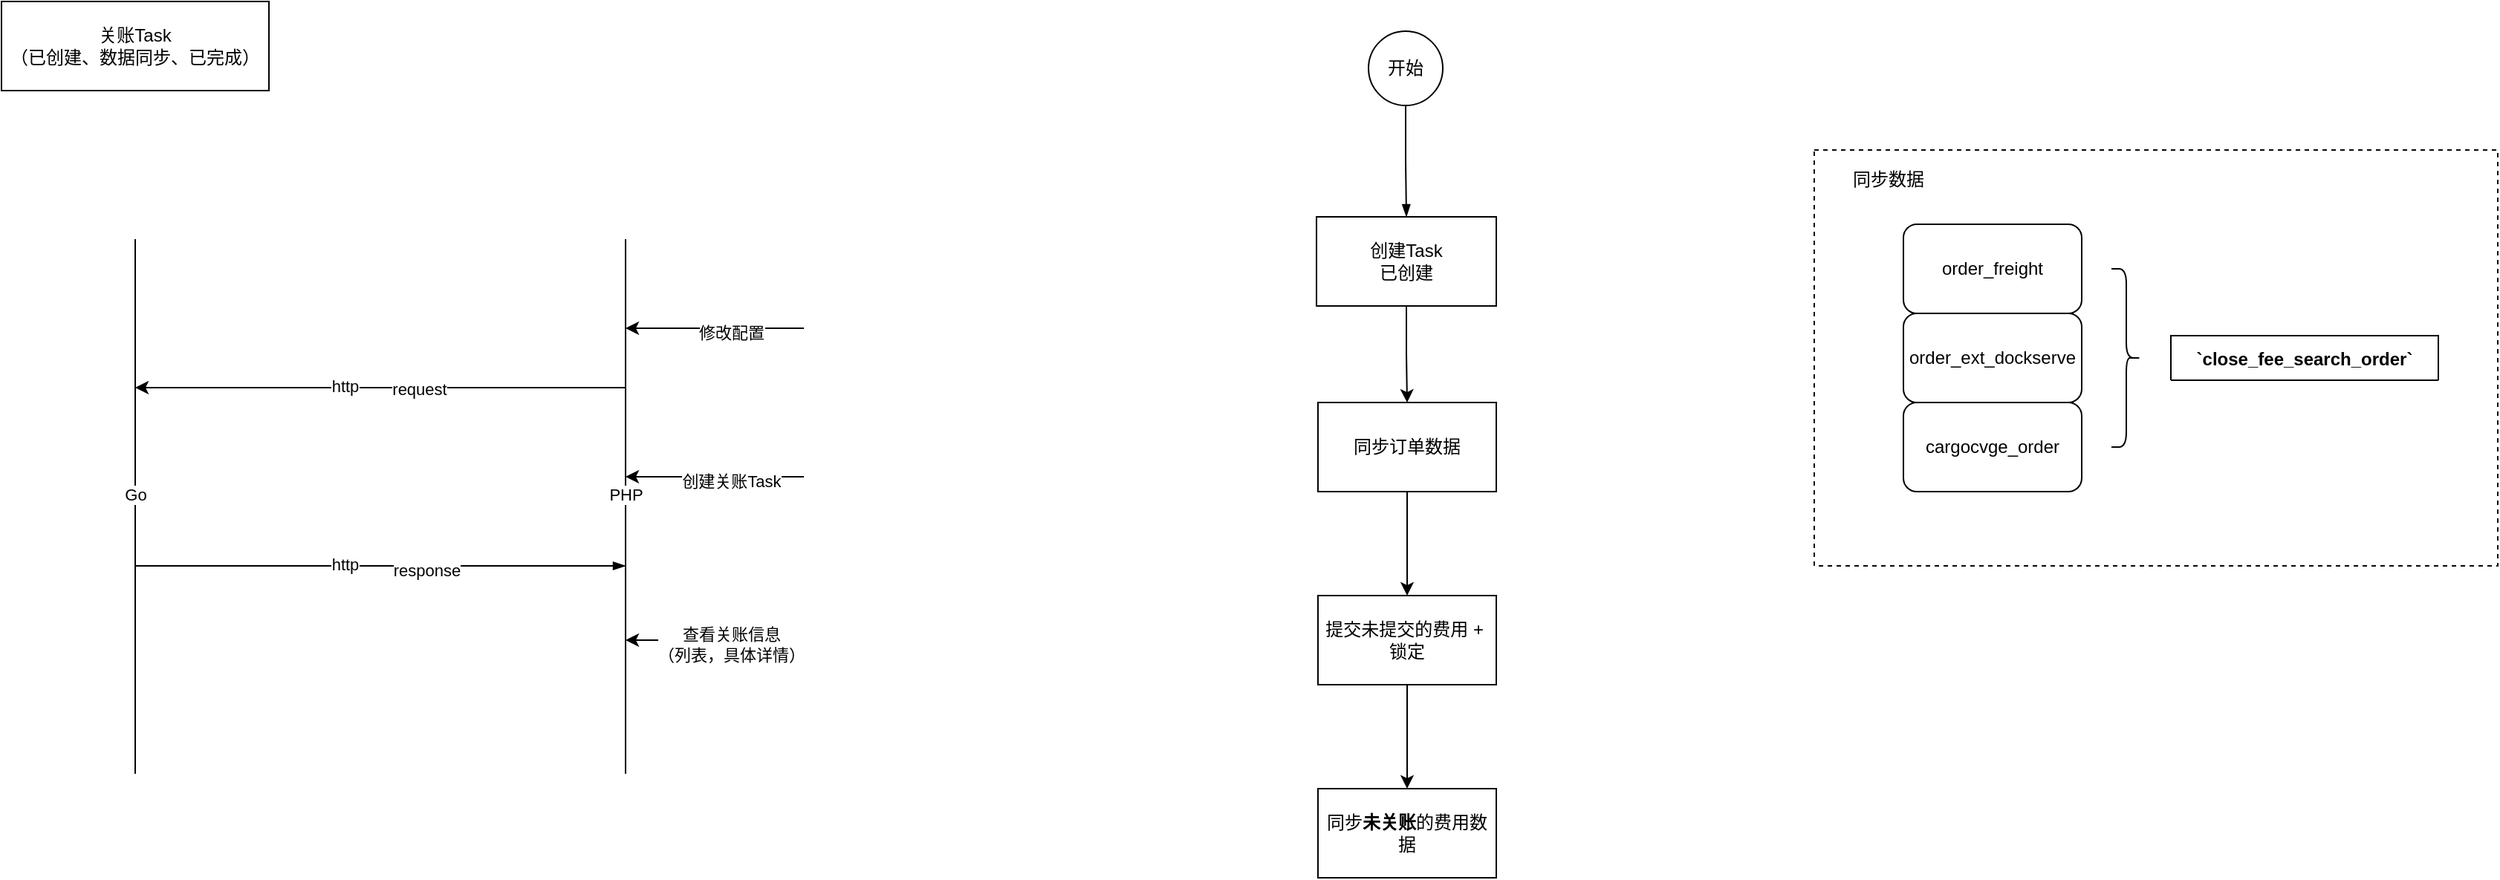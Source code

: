 <mxfile version="14.8.4" type="github">
  <diagram id="bjVNJmv654BV9-0lnCwO" name="第 1 页">
    <mxGraphModel dx="1142" dy="801" grid="1" gridSize="10" guides="1" tooltips="1" connect="1" arrows="1" fold="1" page="1" pageScale="1" pageWidth="827" pageHeight="1169" math="0" shadow="0">
      <root>
        <mxCell id="0" />
        <mxCell id="1" parent="0" />
        <mxCell id="Oo7feSFM17fFjLkw8vc8-2" value="关账Task&lt;br&gt;（已创建、数据同步、已完成）" style="rounded=0;whiteSpace=wrap;html=1;" vertex="1" parent="1">
          <mxGeometry x="150" y="170" width="180" height="60" as="geometry" />
        </mxCell>
        <mxCell id="Oo7feSFM17fFjLkw8vc8-4" value="" style="endArrow=none;html=1;" edge="1" parent="1">
          <mxGeometry width="50" height="50" relative="1" as="geometry">
            <mxPoint x="240" y="690" as="sourcePoint" />
            <mxPoint x="240" y="330" as="targetPoint" />
          </mxGeometry>
        </mxCell>
        <mxCell id="Oo7feSFM17fFjLkw8vc8-5" value="Go" style="edgeLabel;html=1;align=center;verticalAlign=middle;resizable=0;points=[];" vertex="1" connectable="0" parent="Oo7feSFM17fFjLkw8vc8-4">
          <mxGeometry x="0.044" relative="1" as="geometry">
            <mxPoint as="offset" />
          </mxGeometry>
        </mxCell>
        <mxCell id="Oo7feSFM17fFjLkw8vc8-6" value="" style="endArrow=none;html=1;" edge="1" parent="1">
          <mxGeometry width="50" height="50" relative="1" as="geometry">
            <mxPoint x="570" y="690" as="sourcePoint" />
            <mxPoint x="570" y="330" as="targetPoint" />
          </mxGeometry>
        </mxCell>
        <mxCell id="Oo7feSFM17fFjLkw8vc8-7" value="PHP" style="edgeLabel;html=1;align=center;verticalAlign=middle;resizable=0;points=[];" vertex="1" connectable="0" parent="Oo7feSFM17fFjLkw8vc8-6">
          <mxGeometry x="0.044" relative="1" as="geometry">
            <mxPoint as="offset" />
          </mxGeometry>
        </mxCell>
        <mxCell id="Oo7feSFM17fFjLkw8vc8-8" value="" style="endArrow=classic;html=1;" edge="1" parent="1">
          <mxGeometry width="50" height="50" relative="1" as="geometry">
            <mxPoint x="690" y="390" as="sourcePoint" />
            <mxPoint x="570" y="390" as="targetPoint" />
          </mxGeometry>
        </mxCell>
        <mxCell id="Oo7feSFM17fFjLkw8vc8-9" value="修改配置" style="edgeLabel;html=1;align=center;verticalAlign=middle;resizable=0;points=[];" vertex="1" connectable="0" parent="Oo7feSFM17fFjLkw8vc8-8">
          <mxGeometry x="-0.183" y="3" relative="1" as="geometry">
            <mxPoint as="offset" />
          </mxGeometry>
        </mxCell>
        <mxCell id="Oo7feSFM17fFjLkw8vc8-10" value="" style="endArrow=classic;html=1;" edge="1" parent="1">
          <mxGeometry width="50" height="50" relative="1" as="geometry">
            <mxPoint x="690" y="490" as="sourcePoint" />
            <mxPoint x="570" y="490" as="targetPoint" />
          </mxGeometry>
        </mxCell>
        <mxCell id="Oo7feSFM17fFjLkw8vc8-11" value="创建关账Task" style="edgeLabel;html=1;align=center;verticalAlign=middle;resizable=0;points=[];" vertex="1" connectable="0" parent="Oo7feSFM17fFjLkw8vc8-10">
          <mxGeometry x="-0.183" y="3" relative="1" as="geometry">
            <mxPoint as="offset" />
          </mxGeometry>
        </mxCell>
        <mxCell id="Oo7feSFM17fFjLkw8vc8-12" value="" style="endArrow=classic;html=1;" edge="1" parent="1">
          <mxGeometry width="50" height="50" relative="1" as="geometry">
            <mxPoint x="690" y="600" as="sourcePoint" />
            <mxPoint x="570" y="600" as="targetPoint" />
          </mxGeometry>
        </mxCell>
        <mxCell id="Oo7feSFM17fFjLkw8vc8-13" value="查看关账信息&lt;br&gt;（列表，具体详情）" style="edgeLabel;html=1;align=center;verticalAlign=middle;resizable=0;points=[];" vertex="1" connectable="0" parent="Oo7feSFM17fFjLkw8vc8-12">
          <mxGeometry x="-0.183" y="3" relative="1" as="geometry">
            <mxPoint as="offset" />
          </mxGeometry>
        </mxCell>
        <mxCell id="Oo7feSFM17fFjLkw8vc8-15" value="" style="endArrow=classic;html=1;" edge="1" parent="1">
          <mxGeometry width="50" height="50" relative="1" as="geometry">
            <mxPoint x="570" y="430" as="sourcePoint" />
            <mxPoint x="240" y="430" as="targetPoint" />
          </mxGeometry>
        </mxCell>
        <mxCell id="Oo7feSFM17fFjLkw8vc8-16" value="http" style="edgeLabel;html=1;align=center;verticalAlign=middle;resizable=0;points=[];" vertex="1" connectable="0" parent="Oo7feSFM17fFjLkw8vc8-15">
          <mxGeometry x="0.145" y="-1" relative="1" as="geometry">
            <mxPoint as="offset" />
          </mxGeometry>
        </mxCell>
        <mxCell id="Oo7feSFM17fFjLkw8vc8-19" value="request" style="edgeLabel;html=1;align=center;verticalAlign=middle;resizable=0;points=[];" vertex="1" connectable="0" parent="Oo7feSFM17fFjLkw8vc8-15">
          <mxGeometry x="-0.158" y="1" relative="1" as="geometry">
            <mxPoint as="offset" />
          </mxGeometry>
        </mxCell>
        <mxCell id="Oo7feSFM17fFjLkw8vc8-17" value="" style="endArrow=none;html=1;startArrow=blockThin;startFill=1;endFill=0;" edge="1" parent="1">
          <mxGeometry width="50" height="50" relative="1" as="geometry">
            <mxPoint x="570" y="550" as="sourcePoint" />
            <mxPoint x="240" y="550" as="targetPoint" />
          </mxGeometry>
        </mxCell>
        <mxCell id="Oo7feSFM17fFjLkw8vc8-18" value="http" style="edgeLabel;html=1;align=center;verticalAlign=middle;resizable=0;points=[];" vertex="1" connectable="0" parent="Oo7feSFM17fFjLkw8vc8-17">
          <mxGeometry x="0.145" y="-1" relative="1" as="geometry">
            <mxPoint as="offset" />
          </mxGeometry>
        </mxCell>
        <mxCell id="Oo7feSFM17fFjLkw8vc8-20" value="response" style="edgeLabel;html=1;align=center;verticalAlign=middle;resizable=0;points=[];" vertex="1" connectable="0" parent="Oo7feSFM17fFjLkw8vc8-17">
          <mxGeometry x="-0.188" y="3" relative="1" as="geometry">
            <mxPoint as="offset" />
          </mxGeometry>
        </mxCell>
        <mxCell id="Oo7feSFM17fFjLkw8vc8-23" value="" style="edgeStyle=orthogonalEdgeStyle;rounded=0;orthogonalLoop=1;jettySize=auto;html=1;startArrow=none;startFill=0;endArrow=blockThin;endFill=1;" edge="1" parent="1" source="Oo7feSFM17fFjLkw8vc8-21" target="Oo7feSFM17fFjLkw8vc8-22">
          <mxGeometry relative="1" as="geometry" />
        </mxCell>
        <mxCell id="Oo7feSFM17fFjLkw8vc8-21" value="开始" style="ellipse;whiteSpace=wrap;html=1;" vertex="1" parent="1">
          <mxGeometry x="1070" y="190" width="50" height="50" as="geometry" />
        </mxCell>
        <mxCell id="Oo7feSFM17fFjLkw8vc8-27" value="" style="edgeStyle=orthogonalEdgeStyle;rounded=0;orthogonalLoop=1;jettySize=auto;html=1;startArrow=none;startFill=0;endArrow=classic;endFill=1;" edge="1" parent="1" source="Oo7feSFM17fFjLkw8vc8-22" target="Oo7feSFM17fFjLkw8vc8-26">
          <mxGeometry relative="1" as="geometry" />
        </mxCell>
        <mxCell id="Oo7feSFM17fFjLkw8vc8-22" value="创建Task&lt;br&gt;已创建" style="whiteSpace=wrap;html=1;" vertex="1" parent="1">
          <mxGeometry x="1035" y="315" width="121" height="60" as="geometry" />
        </mxCell>
        <mxCell id="Oo7feSFM17fFjLkw8vc8-90" value="" style="edgeStyle=orthogonalEdgeStyle;rounded=0;orthogonalLoop=1;jettySize=auto;html=1;startArrow=none;startFill=0;endArrow=classic;endFill=1;" edge="1" parent="1" source="Oo7feSFM17fFjLkw8vc8-26" target="Oo7feSFM17fFjLkw8vc8-89">
          <mxGeometry relative="1" as="geometry" />
        </mxCell>
        <mxCell id="Oo7feSFM17fFjLkw8vc8-26" value="同步订单数据" style="whiteSpace=wrap;html=1;" vertex="1" parent="1">
          <mxGeometry x="1036" y="440" width="120" height="60" as="geometry" />
        </mxCell>
        <mxCell id="Oo7feSFM17fFjLkw8vc8-88" value="" style="group" vertex="1" connectable="0" parent="1">
          <mxGeometry x="1370" y="270" width="460" height="280" as="geometry" />
        </mxCell>
        <mxCell id="Oo7feSFM17fFjLkw8vc8-86" value="" style="rounded=0;whiteSpace=wrap;html=1;fillColor=none;dashed=1;" vertex="1" parent="Oo7feSFM17fFjLkw8vc8-88">
          <mxGeometry width="460" height="280" as="geometry" />
        </mxCell>
        <mxCell id="Oo7feSFM17fFjLkw8vc8-28" value="order_freight" style="rounded=1;whiteSpace=wrap;html=1;" vertex="1" parent="Oo7feSFM17fFjLkw8vc8-88">
          <mxGeometry x="60" y="50" width="120" height="60" as="geometry" />
        </mxCell>
        <mxCell id="Oo7feSFM17fFjLkw8vc8-29" value="order_ext_dockserve" style="rounded=1;whiteSpace=wrap;html=1;" vertex="1" parent="Oo7feSFM17fFjLkw8vc8-88">
          <mxGeometry x="60" y="110" width="120" height="60" as="geometry" />
        </mxCell>
        <mxCell id="Oo7feSFM17fFjLkw8vc8-30" value="cargocvge_order" style="rounded=1;whiteSpace=wrap;html=1;" vertex="1" parent="Oo7feSFM17fFjLkw8vc8-88">
          <mxGeometry x="60" y="170" width="120" height="60" as="geometry" />
        </mxCell>
        <mxCell id="Oo7feSFM17fFjLkw8vc8-32" value="" style="shape=curlyBracket;whiteSpace=wrap;html=1;rounded=1;flipH=1;" vertex="1" parent="Oo7feSFM17fFjLkw8vc8-88">
          <mxGeometry x="200" y="80" width="20" height="120" as="geometry" />
        </mxCell>
        <mxCell id="Oo7feSFM17fFjLkw8vc8-47" value="`close_fee_search_order`" style="shape=table;startSize=30;container=1;collapsible=1;childLayout=tableLayout;fixedRows=1;rowLines=0;fontStyle=1;align=center;resizeLast=1;" vertex="1" collapsed="1" parent="Oo7feSFM17fFjLkw8vc8-88">
          <mxGeometry x="240" y="125" width="180" height="30" as="geometry">
            <mxRectangle x="1820" y="210" width="560" height="410" as="alternateBounds" />
          </mxGeometry>
        </mxCell>
        <mxCell id="Oo7feSFM17fFjLkw8vc8-48" value="" style="shape=partialRectangle;collapsible=0;dropTarget=0;pointerEvents=0;fillColor=none;points=[[0,0.5],[1,0.5]];portConstraint=eastwest;top=0;left=0;right=0;bottom=0;" vertex="1" parent="Oo7feSFM17fFjLkw8vc8-47">
          <mxGeometry y="30" width="560" height="30" as="geometry" />
        </mxCell>
        <mxCell id="Oo7feSFM17fFjLkw8vc8-49" value="" style="shape=partialRectangle;overflow=hidden;connectable=0;fillColor=none;top=0;left=0;bottom=0;right=0;" vertex="1" parent="Oo7feSFM17fFjLkw8vc8-48">
          <mxGeometry width="30" height="30" as="geometry" />
        </mxCell>
        <mxCell id="Oo7feSFM17fFjLkw8vc8-50" value="`id` int(11) unsigned NOT NULL AUTO_INCREMENT" style="shape=partialRectangle;overflow=hidden;connectable=0;fillColor=none;top=0;left=0;bottom=0;right=0;align=left;spacingLeft=6;" vertex="1" parent="Oo7feSFM17fFjLkw8vc8-48">
          <mxGeometry x="30" width="530" height="30" as="geometry" />
        </mxCell>
        <mxCell id="Oo7feSFM17fFjLkw8vc8-51" value="" style="shape=partialRectangle;collapsible=0;dropTarget=0;pointerEvents=0;fillColor=none;points=[[0,0.5],[1,0.5]];portConstraint=eastwest;top=0;left=0;right=0;bottom=0;" vertex="1" parent="Oo7feSFM17fFjLkw8vc8-47">
          <mxGeometry y="60" width="560" height="30" as="geometry" />
        </mxCell>
        <mxCell id="Oo7feSFM17fFjLkw8vc8-52" value="" style="shape=partialRectangle;overflow=hidden;connectable=0;fillColor=none;top=0;left=0;bottom=0;right=0;" vertex="1" parent="Oo7feSFM17fFjLkw8vc8-51">
          <mxGeometry width="30" height="30" as="geometry" />
        </mxCell>
        <mxCell id="Oo7feSFM17fFjLkw8vc8-53" value="`order_id` int(11) NOT NULL DEFAULT &#39;0&#39; COMMENT &#39;订单id&#39;" style="shape=partialRectangle;overflow=hidden;connectable=0;fillColor=none;top=0;left=0;bottom=0;right=0;align=left;spacingLeft=6;" vertex="1" parent="Oo7feSFM17fFjLkw8vc8-51">
          <mxGeometry x="30" width="530" height="30" as="geometry" />
        </mxCell>
        <mxCell id="Oo7feSFM17fFjLkw8vc8-54" value="" style="shape=partialRectangle;collapsible=0;dropTarget=0;pointerEvents=0;fillColor=none;points=[[0,0.5],[1,0.5]];portConstraint=eastwest;top=0;left=0;right=0;bottom=0;" vertex="1" parent="Oo7feSFM17fFjLkw8vc8-47">
          <mxGeometry y="90" width="560" height="30" as="geometry" />
        </mxCell>
        <mxCell id="Oo7feSFM17fFjLkw8vc8-55" value="" style="shape=partialRectangle;overflow=hidden;connectable=0;fillColor=none;top=0;left=0;bottom=0;right=0;" vertex="1" parent="Oo7feSFM17fFjLkw8vc8-54">
          <mxGeometry width="30" height="30" as="geometry" />
        </mxCell>
        <mxCell id="Oo7feSFM17fFjLkw8vc8-56" value="`tidan_code` varchar(64) NOT NULL DEFAULT &#39;&#39; COMMENT &#39;提单号&#39;" style="shape=partialRectangle;overflow=hidden;connectable=0;fillColor=none;top=0;left=0;bottom=0;right=0;align=left;spacingLeft=6;" vertex="1" parent="Oo7feSFM17fFjLkw8vc8-54">
          <mxGeometry x="30" width="530" height="30" as="geometry" />
        </mxCell>
        <mxCell id="Oo7feSFM17fFjLkw8vc8-57" value="" style="shape=partialRectangle;collapsible=0;dropTarget=0;pointerEvents=0;fillColor=none;points=[[0,0.5],[1,0.5]];portConstraint=eastwest;top=0;left=0;right=0;bottom=0;" vertex="1" parent="Oo7feSFM17fFjLkw8vc8-47">
          <mxGeometry y="120" width="560" height="30" as="geometry" />
        </mxCell>
        <mxCell id="Oo7feSFM17fFjLkw8vc8-58" value="" style="shape=partialRectangle;overflow=hidden;connectable=0;fillColor=none;top=0;left=0;bottom=0;right=0;" vertex="1" parent="Oo7feSFM17fFjLkw8vc8-57">
          <mxGeometry width="30" height="30" as="geometry" />
        </mxCell>
        <mxCell id="Oo7feSFM17fFjLkw8vc8-59" value="`order_type` varchar(16) NOT NULL DEFAULT &#39;&#39; COMMENT &#39;订单类型&#39;" style="shape=partialRectangle;overflow=hidden;connectable=0;fillColor=none;top=0;left=0;bottom=0;right=0;align=left;spacingLeft=6;" vertex="1" parent="Oo7feSFM17fFjLkw8vc8-57">
          <mxGeometry x="30" width="530" height="30" as="geometry" />
        </mxCell>
        <mxCell id="Oo7feSFM17fFjLkw8vc8-60" value="" style="shape=partialRectangle;collapsible=0;dropTarget=0;pointerEvents=0;fillColor=none;points=[[0,0.5],[1,0.5]];portConstraint=eastwest;top=0;left=0;right=0;bottom=0;" vertex="1" parent="Oo7feSFM17fFjLkw8vc8-47">
          <mxGeometry y="150" width="560" height="30" as="geometry" />
        </mxCell>
        <mxCell id="Oo7feSFM17fFjLkw8vc8-61" value="" style="shape=partialRectangle;overflow=hidden;connectable=0;fillColor=none;top=0;left=0;bottom=0;right=0;" vertex="1" parent="Oo7feSFM17fFjLkw8vc8-60">
          <mxGeometry width="30" height="30" as="geometry" />
        </mxCell>
        <mxCell id="Oo7feSFM17fFjLkw8vc8-62" value="`tim` date DEFAULT NULL COMMENT &#39;搜索时间&#39;" style="shape=partialRectangle;overflow=hidden;connectable=0;fillColor=none;top=0;left=0;bottom=0;right=0;align=left;spacingLeft=6;" vertex="1" parent="Oo7feSFM17fFjLkw8vc8-60">
          <mxGeometry x="30" width="530" height="30" as="geometry" />
        </mxCell>
        <mxCell id="Oo7feSFM17fFjLkw8vc8-63" value="" style="shape=partialRectangle;collapsible=0;dropTarget=0;pointerEvents=0;fillColor=none;points=[[0,0.5],[1,0.5]];portConstraint=eastwest;top=0;left=0;right=0;bottom=0;" vertex="1" parent="Oo7feSFM17fFjLkw8vc8-47">
          <mxGeometry y="180" width="560" height="30" as="geometry" />
        </mxCell>
        <mxCell id="Oo7feSFM17fFjLkw8vc8-64" value="" style="shape=partialRectangle;overflow=hidden;connectable=0;fillColor=none;top=0;left=0;bottom=0;right=0;" vertex="1" parent="Oo7feSFM17fFjLkw8vc8-63">
          <mxGeometry width="30" height="30" as="geometry" />
        </mxCell>
        <mxCell id="Oo7feSFM17fFjLkw8vc8-65" value="`is_close` tinyint(2) NOT NULL DEFAULT &#39;0&#39; COMMENT &#39;订单是否关账&#39;" style="shape=partialRectangle;overflow=hidden;connectable=0;fillColor=none;top=0;left=0;bottom=0;right=0;align=left;spacingLeft=6;" vertex="1" parent="Oo7feSFM17fFjLkw8vc8-63">
          <mxGeometry x="30" width="530" height="30" as="geometry" />
        </mxCell>
        <mxCell id="Oo7feSFM17fFjLkw8vc8-66" value="" style="shape=partialRectangle;collapsible=0;dropTarget=0;pointerEvents=0;fillColor=none;points=[[0,0.5],[1,0.5]];portConstraint=eastwest;top=0;left=0;right=0;bottom=0;" vertex="1" parent="Oo7feSFM17fFjLkw8vc8-47">
          <mxGeometry y="210" width="560" height="30" as="geometry" />
        </mxCell>
        <mxCell id="Oo7feSFM17fFjLkw8vc8-67" value="" style="shape=partialRectangle;overflow=hidden;connectable=0;fillColor=none;top=0;left=0;bottom=0;right=0;" vertex="1" parent="Oo7feSFM17fFjLkw8vc8-66">
          <mxGeometry width="30" height="30" as="geometry" />
        </mxCell>
        <mxCell id="Oo7feSFM17fFjLkw8vc8-68" value="`create_time` timestamp NOT NULL DEFAULT CURRENT_TIMESTAMP COMMENT &#39;创建时间&#39;" style="shape=partialRectangle;overflow=hidden;connectable=0;fillColor=none;top=0;left=0;bottom=0;right=0;align=left;spacingLeft=6;" vertex="1" parent="Oo7feSFM17fFjLkw8vc8-66">
          <mxGeometry x="30" width="530" height="30" as="geometry" />
        </mxCell>
        <mxCell id="Oo7feSFM17fFjLkw8vc8-69" value="" style="shape=partialRectangle;collapsible=0;dropTarget=0;pointerEvents=0;fillColor=none;points=[[0,0.5],[1,0.5]];portConstraint=eastwest;top=0;left=0;right=0;bottom=0;" vertex="1" parent="Oo7feSFM17fFjLkw8vc8-47">
          <mxGeometry y="240" width="560" height="30" as="geometry" />
        </mxCell>
        <mxCell id="Oo7feSFM17fFjLkw8vc8-70" value="" style="shape=partialRectangle;overflow=hidden;connectable=0;fillColor=none;top=0;left=0;bottom=0;right=0;" vertex="1" parent="Oo7feSFM17fFjLkw8vc8-69">
          <mxGeometry width="30" height="30" as="geometry" />
        </mxCell>
        <mxCell id="Oo7feSFM17fFjLkw8vc8-71" value="`fee_is_close` tinyint(2) DEFAULT &#39;0&#39; COMMENT &#39;费用是否关账&#39;" style="shape=partialRectangle;overflow=hidden;connectable=0;fillColor=none;top=0;left=0;bottom=0;right=0;align=left;spacingLeft=6;" vertex="1" parent="Oo7feSFM17fFjLkw8vc8-69">
          <mxGeometry x="30" width="530" height="30" as="geometry" />
        </mxCell>
        <mxCell id="Oo7feSFM17fFjLkw8vc8-72" value="" style="shape=partialRectangle;collapsible=0;dropTarget=0;pointerEvents=0;fillColor=none;points=[[0,0.5],[1,0.5]];portConstraint=eastwest;top=0;left=0;right=0;bottom=0;" vertex="1" parent="Oo7feSFM17fFjLkw8vc8-47">
          <mxGeometry y="270" width="560" height="30" as="geometry" />
        </mxCell>
        <mxCell id="Oo7feSFM17fFjLkw8vc8-73" value="" style="shape=partialRectangle;overflow=hidden;connectable=0;fillColor=none;top=0;left=0;bottom=0;right=0;" vertex="1" parent="Oo7feSFM17fFjLkw8vc8-72">
          <mxGeometry width="30" height="30" as="geometry" />
        </mxCell>
        <mxCell id="Oo7feSFM17fFjLkw8vc8-74" value="`is_close_ing` tinyint(2) NOT NULL DEFAULT &#39;0&#39;" style="shape=partialRectangle;overflow=hidden;connectable=0;fillColor=none;top=0;left=0;bottom=0;right=0;align=left;spacingLeft=6;" vertex="1" parent="Oo7feSFM17fFjLkw8vc8-72">
          <mxGeometry x="30" width="530" height="30" as="geometry" />
        </mxCell>
        <mxCell id="Oo7feSFM17fFjLkw8vc8-75" value="" style="shape=partialRectangle;collapsible=0;dropTarget=0;pointerEvents=0;fillColor=none;points=[[0,0.5],[1,0.5]];portConstraint=eastwest;top=0;left=0;right=0;bottom=0;" vertex="1" parent="Oo7feSFM17fFjLkw8vc8-47">
          <mxGeometry y="300" width="560" height="30" as="geometry" />
        </mxCell>
        <mxCell id="Oo7feSFM17fFjLkw8vc8-76" value="" style="shape=partialRectangle;overflow=hidden;connectable=0;fillColor=none;top=0;left=0;bottom=0;right=0;" vertex="1" parent="Oo7feSFM17fFjLkw8vc8-75">
          <mxGeometry width="30" height="30" as="geometry" />
        </mxCell>
        <mxCell id="Oo7feSFM17fFjLkw8vc8-77" value="UNIQUE KEY `unique_order_id_type` (`order_id`,`order_type`)" style="shape=partialRectangle;overflow=hidden;connectable=0;fillColor=none;top=0;left=0;bottom=0;right=0;align=left;spacingLeft=6;" vertex="1" parent="Oo7feSFM17fFjLkw8vc8-75">
          <mxGeometry x="30" width="530" height="30" as="geometry" />
        </mxCell>
        <mxCell id="Oo7feSFM17fFjLkw8vc8-78" value="" style="shape=partialRectangle;collapsible=0;dropTarget=0;pointerEvents=0;fillColor=none;points=[[0,0.5],[1,0.5]];portConstraint=eastwest;top=0;left=0;right=0;bottom=0;" vertex="1" parent="Oo7feSFM17fFjLkw8vc8-47">
          <mxGeometry y="330" width="560" height="30" as="geometry" />
        </mxCell>
        <mxCell id="Oo7feSFM17fFjLkw8vc8-79" value="" style="shape=partialRectangle;overflow=hidden;connectable=0;fillColor=none;top=0;left=0;bottom=0;right=0;" vertex="1" parent="Oo7feSFM17fFjLkw8vc8-78">
          <mxGeometry width="30" height="30" as="geometry" />
        </mxCell>
        <mxCell id="Oo7feSFM17fFjLkw8vc8-80" value="KEY `idx_order_id_type` (`order_id`,`order_type`)" style="shape=partialRectangle;overflow=hidden;connectable=0;fillColor=none;top=0;left=0;bottom=0;right=0;align=left;spacingLeft=6;" vertex="1" parent="Oo7feSFM17fFjLkw8vc8-78">
          <mxGeometry x="30" width="530" height="30" as="geometry" />
        </mxCell>
        <mxCell id="Oo7feSFM17fFjLkw8vc8-81" value="" style="shape=partialRectangle;collapsible=0;dropTarget=0;pointerEvents=0;fillColor=none;points=[[0,0.5],[1,0.5]];portConstraint=eastwest;top=0;left=0;right=0;bottom=0;" vertex="1" parent="Oo7feSFM17fFjLkw8vc8-47">
          <mxGeometry y="360" width="560" height="30" as="geometry" />
        </mxCell>
        <mxCell id="Oo7feSFM17fFjLkw8vc8-82" value="" style="shape=partialRectangle;overflow=hidden;connectable=0;fillColor=none;top=0;left=0;bottom=0;right=0;" vertex="1" parent="Oo7feSFM17fFjLkw8vc8-81">
          <mxGeometry width="30" height="30" as="geometry" />
        </mxCell>
        <mxCell id="Oo7feSFM17fFjLkw8vc8-83" value="KEY `idx_fee_is_close_tim` (`fee_is_close`,`tim`)" style="shape=partialRectangle;overflow=hidden;connectable=0;fillColor=none;top=0;left=0;bottom=0;right=0;align=left;spacingLeft=6;" vertex="1" parent="Oo7feSFM17fFjLkw8vc8-81">
          <mxGeometry x="30" width="530" height="30" as="geometry" />
        </mxCell>
        <mxCell id="Oo7feSFM17fFjLkw8vc8-87" value="同步数据" style="text;html=1;strokeColor=none;fillColor=none;align=center;verticalAlign=middle;whiteSpace=wrap;rounded=0;" vertex="1" parent="Oo7feSFM17fFjLkw8vc8-88">
          <mxGeometry x="20" y="10" width="60" height="20" as="geometry" />
        </mxCell>
        <mxCell id="Oo7feSFM17fFjLkw8vc8-92" value="" style="edgeStyle=orthogonalEdgeStyle;rounded=0;orthogonalLoop=1;jettySize=auto;html=1;startArrow=none;startFill=0;endArrow=classic;endFill=1;" edge="1" parent="1" source="Oo7feSFM17fFjLkw8vc8-89" target="Oo7feSFM17fFjLkw8vc8-91">
          <mxGeometry relative="1" as="geometry" />
        </mxCell>
        <mxCell id="Oo7feSFM17fFjLkw8vc8-89" value="提交未提交的费用 +&amp;nbsp;&lt;br&gt;锁定" style="whiteSpace=wrap;html=1;" vertex="1" parent="1">
          <mxGeometry x="1036" y="570" width="120" height="60" as="geometry" />
        </mxCell>
        <mxCell id="Oo7feSFM17fFjLkw8vc8-91" value="同步&lt;b&gt;未关账&lt;/b&gt;的费用数据" style="whiteSpace=wrap;html=1;" vertex="1" parent="1">
          <mxGeometry x="1036" y="700" width="120" height="60" as="geometry" />
        </mxCell>
      </root>
    </mxGraphModel>
  </diagram>
</mxfile>
